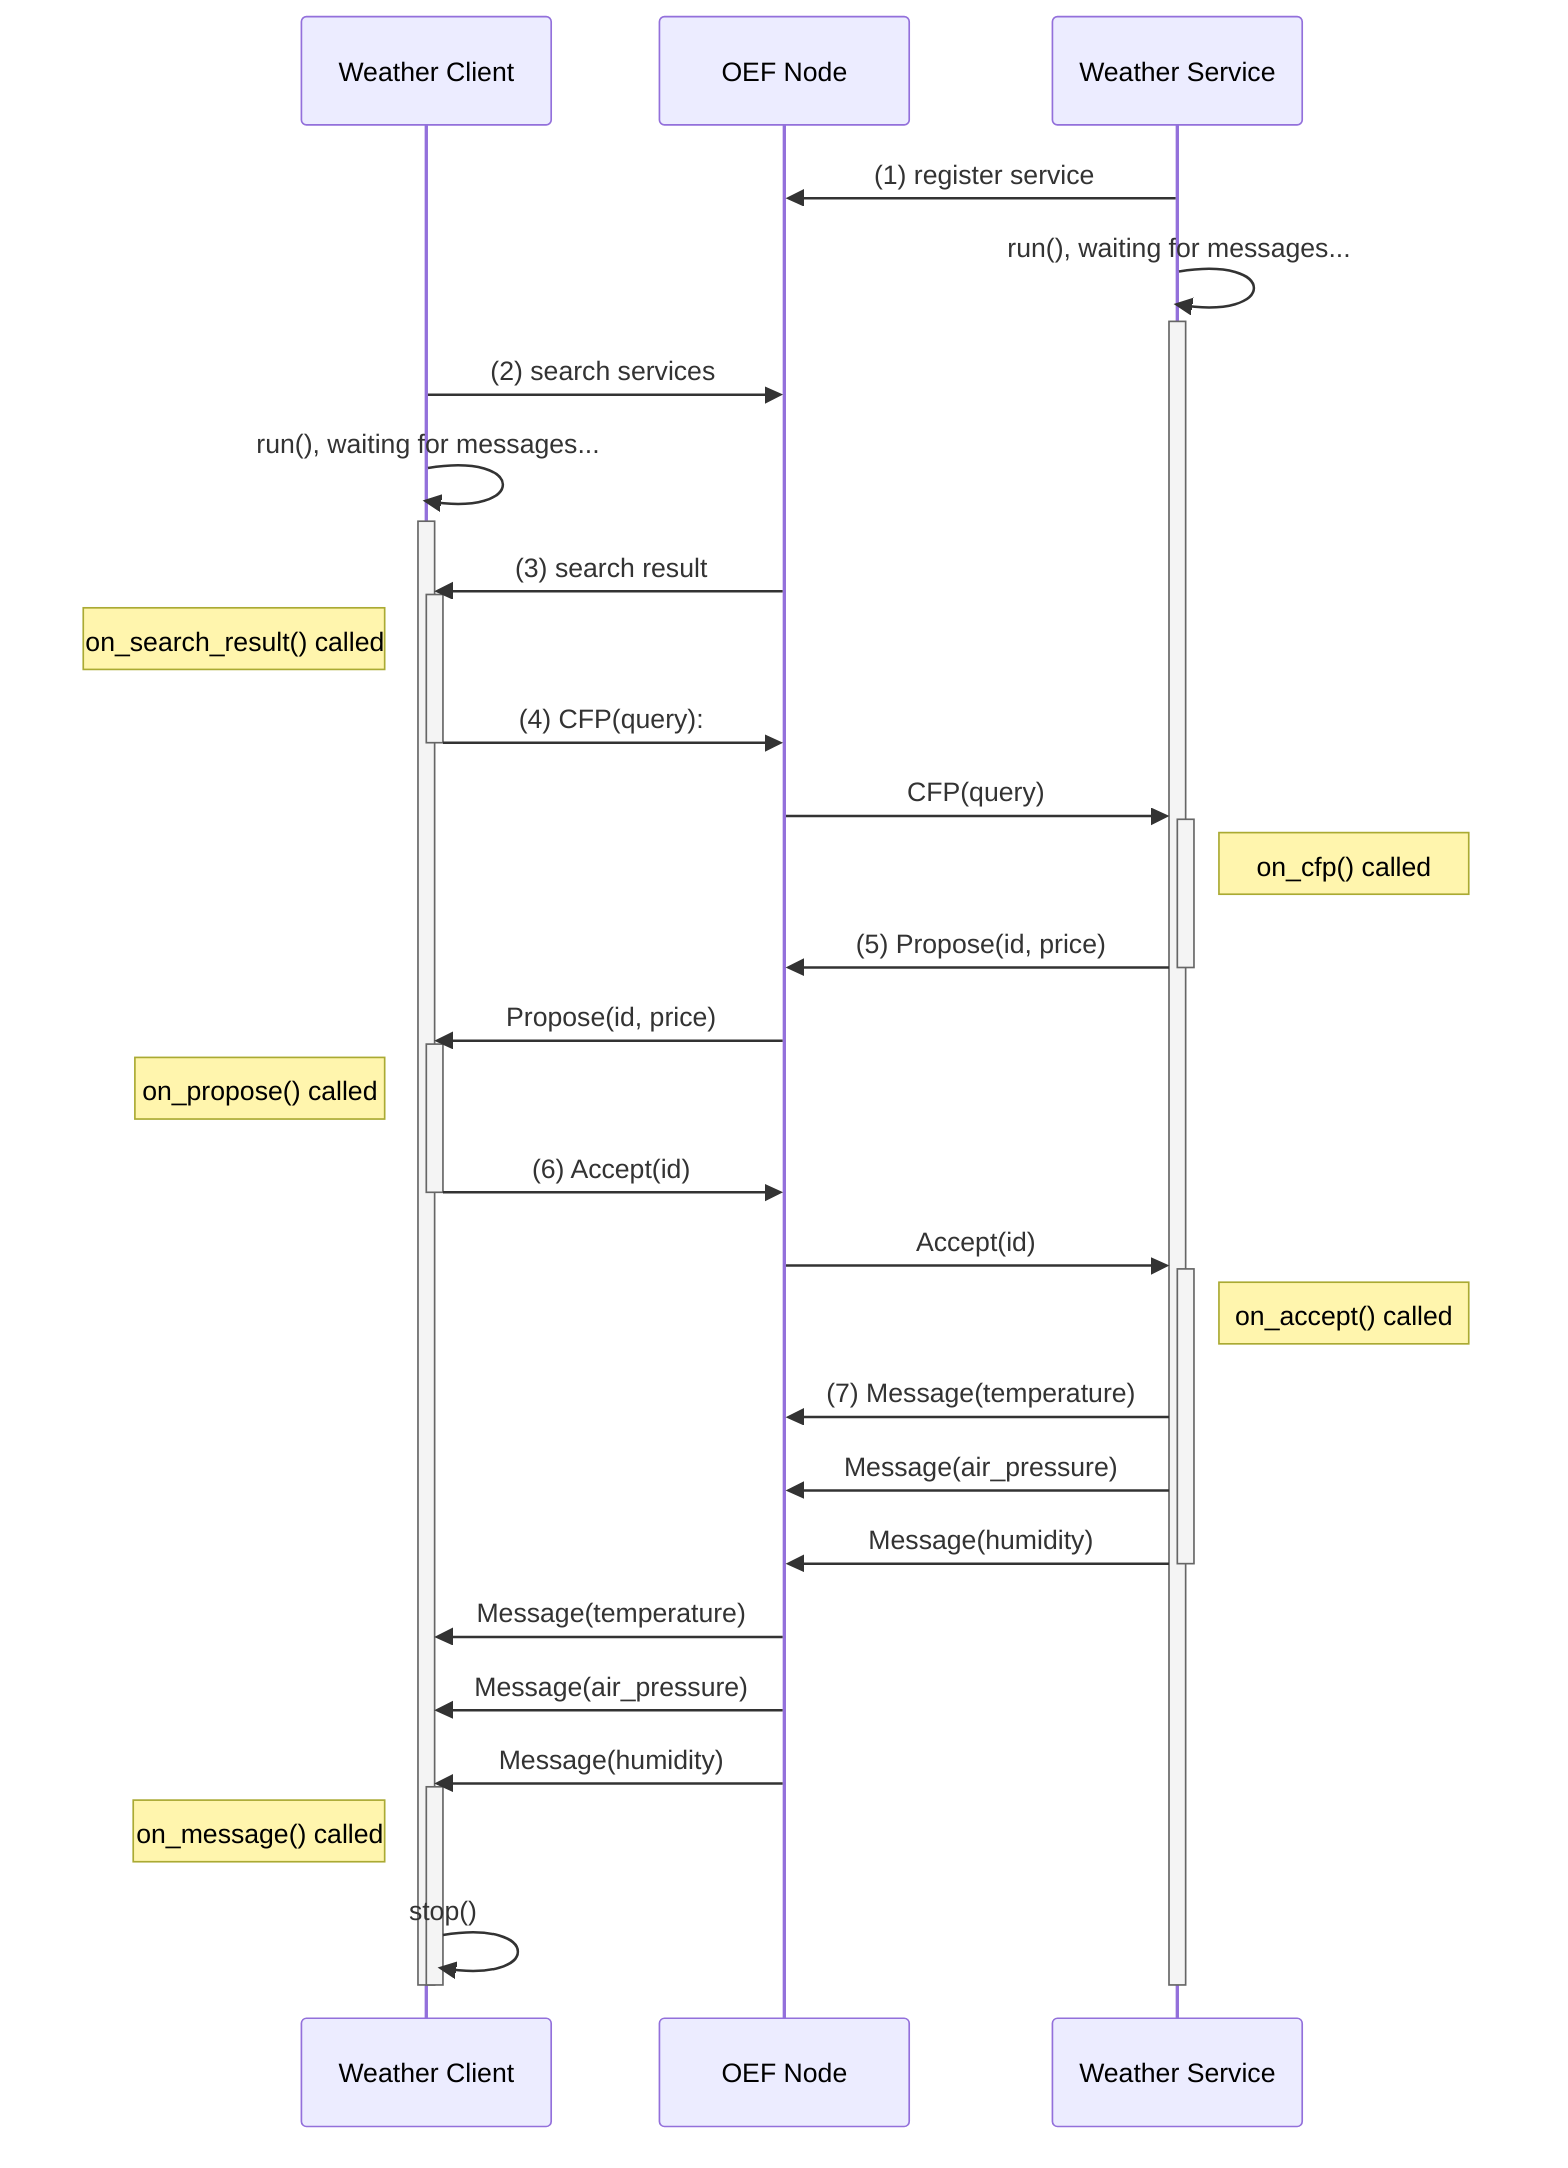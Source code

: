 sequenceDiagram
        participant Weather Client
        participant OEF Node
        participant Weather Service
        Weather Service->>OEF Node: (1) register service;
        Weather Service->>Weather Service: run(), waiting for messages...
        activate Weather Service
        Weather Client->>OEF Node: (2) search services;
        Weather Client->>Weather Client: run(), waiting for messages...
        activate Weather Client
        OEF Node->>Weather Client: (3) search result;
        activate Weather Client
        note left of Weather Client: on_search_result() called
        Weather Client->>OEF Node: (4) CFP(query):
        deactivate Weather Client
        OEF Node->>Weather Service: CFP(query);
        activate Weather Service
        note right of Weather Service:on_cfp() called;
        Weather Service ->>OEF Node: (5) Propose(id, price)
        deactivate Weather Service
        OEF Node ->>Weather Client: Propose(id, price)
        activate Weather Client
        note left of Weather Client: on_propose() called;
        Weather Client->>OEF Node: (6) Accept(id)
        deactivate Weather Client
        OEF Node->>Weather Service: Accept(id)
        activate Weather Service
        note right of Weather Service:on_accept() called;
        Weather Service ->>OEF Node: (7) Message(temperature)
        Weather Service ->>OEF Node: Message(air_pressure)
        Weather Service ->>OEF Node: Message(humidity)
        deactivate Weather Service
        OEF Node ->>Weather Client: Message(temperature)
        OEF Node ->>Weather Client: Message(air_pressure)
        OEF Node ->>Weather Client: Message(humidity)
        activate Weather Client
        note left of Weather Client: on_message() called;
        Weather Client->>Weather Client: stop()
        deactivate Weather Client
        deactivate Weather Service
        deactivate Weather Client